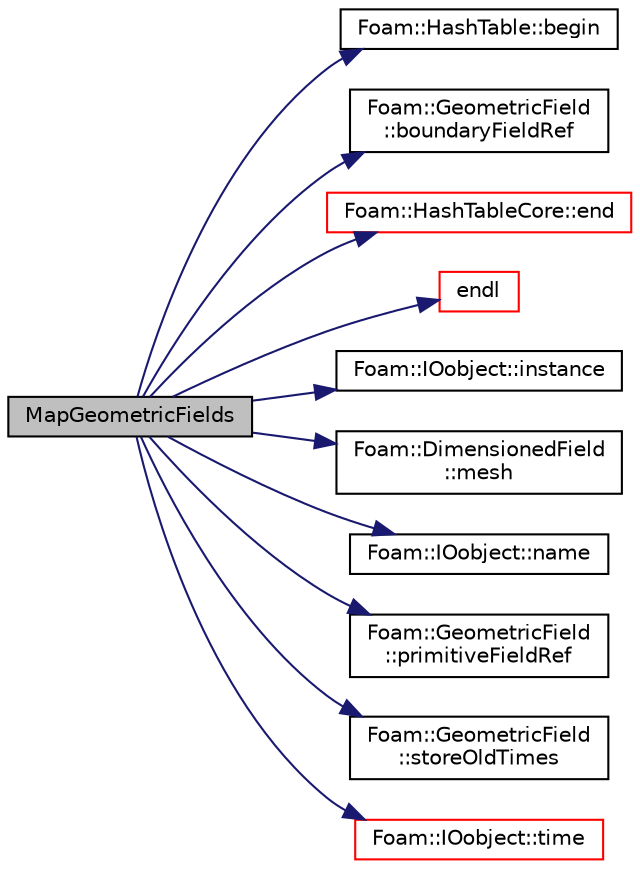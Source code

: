 digraph "MapGeometricFields"
{
  bgcolor="transparent";
  edge [fontname="Helvetica",fontsize="10",labelfontname="Helvetica",labelfontsize="10"];
  node [fontname="Helvetica",fontsize="10",shape=record];
  rankdir="LR";
  Node85115 [label="MapGeometricFields",height=0.2,width=0.4,color="black", fillcolor="grey75", style="filled", fontcolor="black"];
  Node85115 -> Node85116 [color="midnightblue",fontsize="10",style="solid",fontname="Helvetica"];
  Node85116 [label="Foam::HashTable::begin",height=0.2,width=0.4,color="black",URL="$a26841.html#a4718c822b6b0cd47612f37199986753a",tooltip="Iterator set to the beginning of the HashTable. "];
  Node85115 -> Node85117 [color="midnightblue",fontsize="10",style="solid",fontname="Helvetica"];
  Node85117 [label="Foam::GeometricField\l::boundaryFieldRef",height=0.2,width=0.4,color="black",URL="$a23249.html#af3831c9fea9f6ae7532a6d57cc67c959",tooltip="Return a reference to the boundary field. "];
  Node85115 -> Node85118 [color="midnightblue",fontsize="10",style="solid",fontname="Helvetica"];
  Node85118 [label="Foam::HashTableCore::end",height=0.2,width=0.4,color="red",URL="$a26849.html#a540580a296c0ff351686ceb4f27b6fe6",tooltip="iteratorEnd set to beyond the end of any HashTable "];
  Node85115 -> Node85126 [color="midnightblue",fontsize="10",style="solid",fontname="Helvetica"];
  Node85126 [label="endl",height=0.2,width=0.4,color="red",URL="$a21851.html#a2db8fe02a0d3909e9351bb4275b23ce4",tooltip="Add newline and flush stream. "];
  Node85115 -> Node85128 [color="midnightblue",fontsize="10",style="solid",fontname="Helvetica"];
  Node85128 [label="Foam::IOobject::instance",height=0.2,width=0.4,color="black",URL="$a27249.html#acac6de003b420b848571b5064e50ed89"];
  Node85115 -> Node85129 [color="midnightblue",fontsize="10",style="solid",fontname="Helvetica"];
  Node85129 [label="Foam::DimensionedField\l::mesh",height=0.2,width=0.4,color="black",URL="$a27497.html#a8f1110830348a1448a14ab5e3cf47e3b",tooltip="Return mesh. "];
  Node85115 -> Node85130 [color="midnightblue",fontsize="10",style="solid",fontname="Helvetica"];
  Node85130 [label="Foam::IOobject::name",height=0.2,width=0.4,color="black",URL="$a27249.html#acc80e00a8ac919288fb55bd14cc88bf6",tooltip="Return name. "];
  Node85115 -> Node85131 [color="midnightblue",fontsize="10",style="solid",fontname="Helvetica"];
  Node85131 [label="Foam::GeometricField\l::primitiveFieldRef",height=0.2,width=0.4,color="black",URL="$a23249.html#a1c19f056796aa3c294dccefee1f7d26d",tooltip="Return a reference to the internal field. "];
  Node85115 -> Node85132 [color="midnightblue",fontsize="10",style="solid",fontname="Helvetica"];
  Node85132 [label="Foam::GeometricField\l::storeOldTimes",height=0.2,width=0.4,color="black",URL="$a23249.html#ac85acfbdb8f697930ff24201eedeeca1",tooltip="Store the old-time fields. "];
  Node85115 -> Node85133 [color="midnightblue",fontsize="10",style="solid",fontname="Helvetica"];
  Node85133 [label="Foam::IOobject::time",height=0.2,width=0.4,color="red",URL="$a27249.html#a1ed86245b170b9f651f62650b1827500",tooltip="Return time. "];
}

